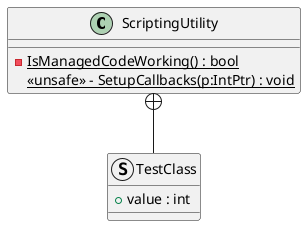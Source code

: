 @startuml
class ScriptingUtility {
    {static} - IsManagedCodeWorking() : bool
    {static} <<unsafe>> - SetupCallbacks(p:IntPtr) : void
}
struct TestClass {
    + value : int
}
ScriptingUtility +-- TestClass
@enduml
